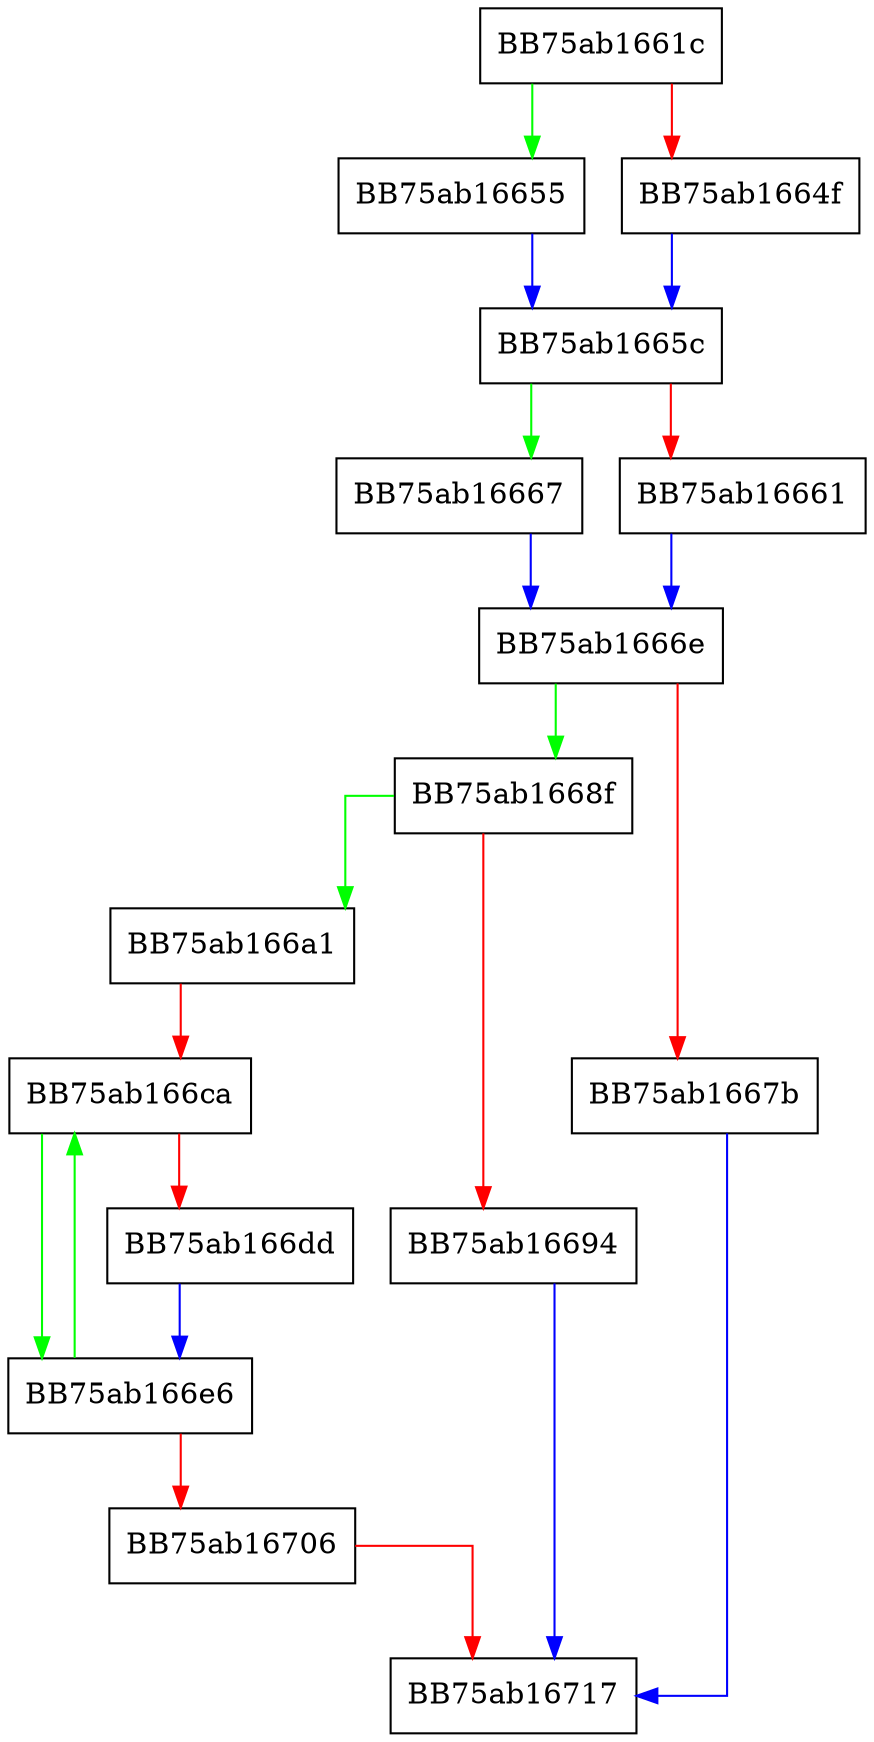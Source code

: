 digraph array {
  node [shape="box"];
  graph [splines=ortho];
  BB75ab1661c -> BB75ab16655 [color="green"];
  BB75ab1661c -> BB75ab1664f [color="red"];
  BB75ab1664f -> BB75ab1665c [color="blue"];
  BB75ab16655 -> BB75ab1665c [color="blue"];
  BB75ab1665c -> BB75ab16667 [color="green"];
  BB75ab1665c -> BB75ab16661 [color="red"];
  BB75ab16661 -> BB75ab1666e [color="blue"];
  BB75ab16667 -> BB75ab1666e [color="blue"];
  BB75ab1666e -> BB75ab1668f [color="green"];
  BB75ab1666e -> BB75ab1667b [color="red"];
  BB75ab1667b -> BB75ab16717 [color="blue"];
  BB75ab1668f -> BB75ab166a1 [color="green"];
  BB75ab1668f -> BB75ab16694 [color="red"];
  BB75ab16694 -> BB75ab16717 [color="blue"];
  BB75ab166a1 -> BB75ab166ca [color="red"];
  BB75ab166ca -> BB75ab166e6 [color="green"];
  BB75ab166ca -> BB75ab166dd [color="red"];
  BB75ab166dd -> BB75ab166e6 [color="blue"];
  BB75ab166e6 -> BB75ab166ca [color="green"];
  BB75ab166e6 -> BB75ab16706 [color="red"];
  BB75ab16706 -> BB75ab16717 [color="red"];
}